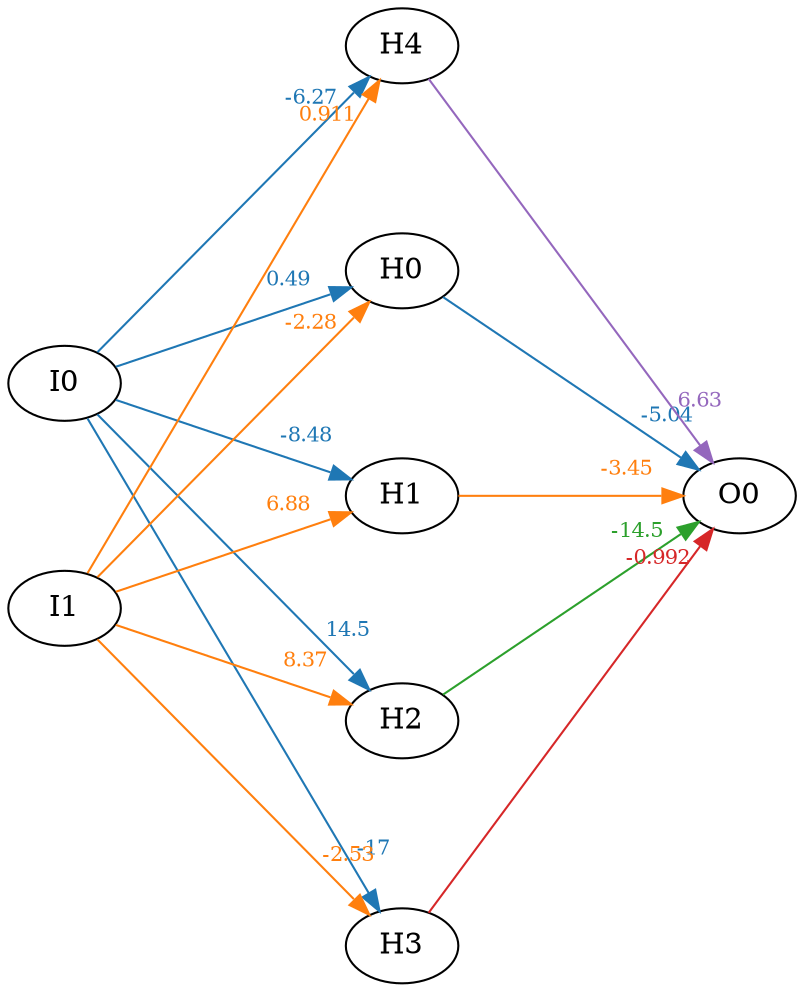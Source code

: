 digraph brain {
  splines=false; nodesep=1; ranksep="1.5 equally"; rankdir=LR;
  I0 -> H0 [headlabel=0.49,color="#1f77b4",fontcolor="#1f77b4",fontsize=10,labeldistance=3];
  I0 -> H1 [headlabel=-8.48,color="#1f77b4",fontcolor="#1f77b4",fontsize=10,labeldistance=3];
  I0 -> H2 [headlabel=14.5,color="#1f77b4",fontcolor="#1f77b4",fontsize=10,labeldistance=3];
  I0 -> H3 [headlabel=-17,color="#1f77b4",fontcolor="#1f77b4",fontsize=10,labeldistance=3];
  I0 -> H4 [headlabel=-6.27,color="#1f77b4",fontcolor="#1f77b4",fontsize=10,labeldistance=3];
  I1 -> H0 [headlabel=-2.28,color="#ff7f0e",fontcolor="#ff7f0e",fontsize=10,labeldistance=3];
  I1 -> H1 [headlabel=6.88,color="#ff7f0e",fontcolor="#ff7f0e",fontsize=10,labeldistance=3];
  I1 -> H2 [headlabel=8.37,color="#ff7f0e",fontcolor="#ff7f0e",fontsize=10,labeldistance=3];
  I1 -> H3 [headlabel=-2.53,color="#ff7f0e",fontcolor="#ff7f0e",fontsize=10,labeldistance=3];
  I1 -> H4 [headlabel=0.911,color="#ff7f0e",fontcolor="#ff7f0e",fontsize=10,labeldistance=3];
  H0 -> O0 [headlabel=-5.04,color="#1f77b4",fontcolor="#1f77b4",fontsize=10,labeldistance=3];
  H1 -> O0 [headlabel=-3.45,color="#ff7f0e",fontcolor="#ff7f0e",fontsize=10,labeldistance=3];
  H2 -> O0 [headlabel=-14.5,color="#2ca02c",fontcolor="#2ca02c",fontsize=10,labeldistance=3];
  H3 -> O0 [headlabel=-0.992,color="#d62728",fontcolor="#d62728",fontsize=10,labeldistance=3];
  H4 -> O0 [headlabel=6.63,color="#9467bd",fontcolor="#9467bd",fontsize=10,labeldistance=3];
  { rank=same; I0 I1 }
  { rank=same; H0 H1 H2 H3 H4 }
  { rank=same; O0 }
}
